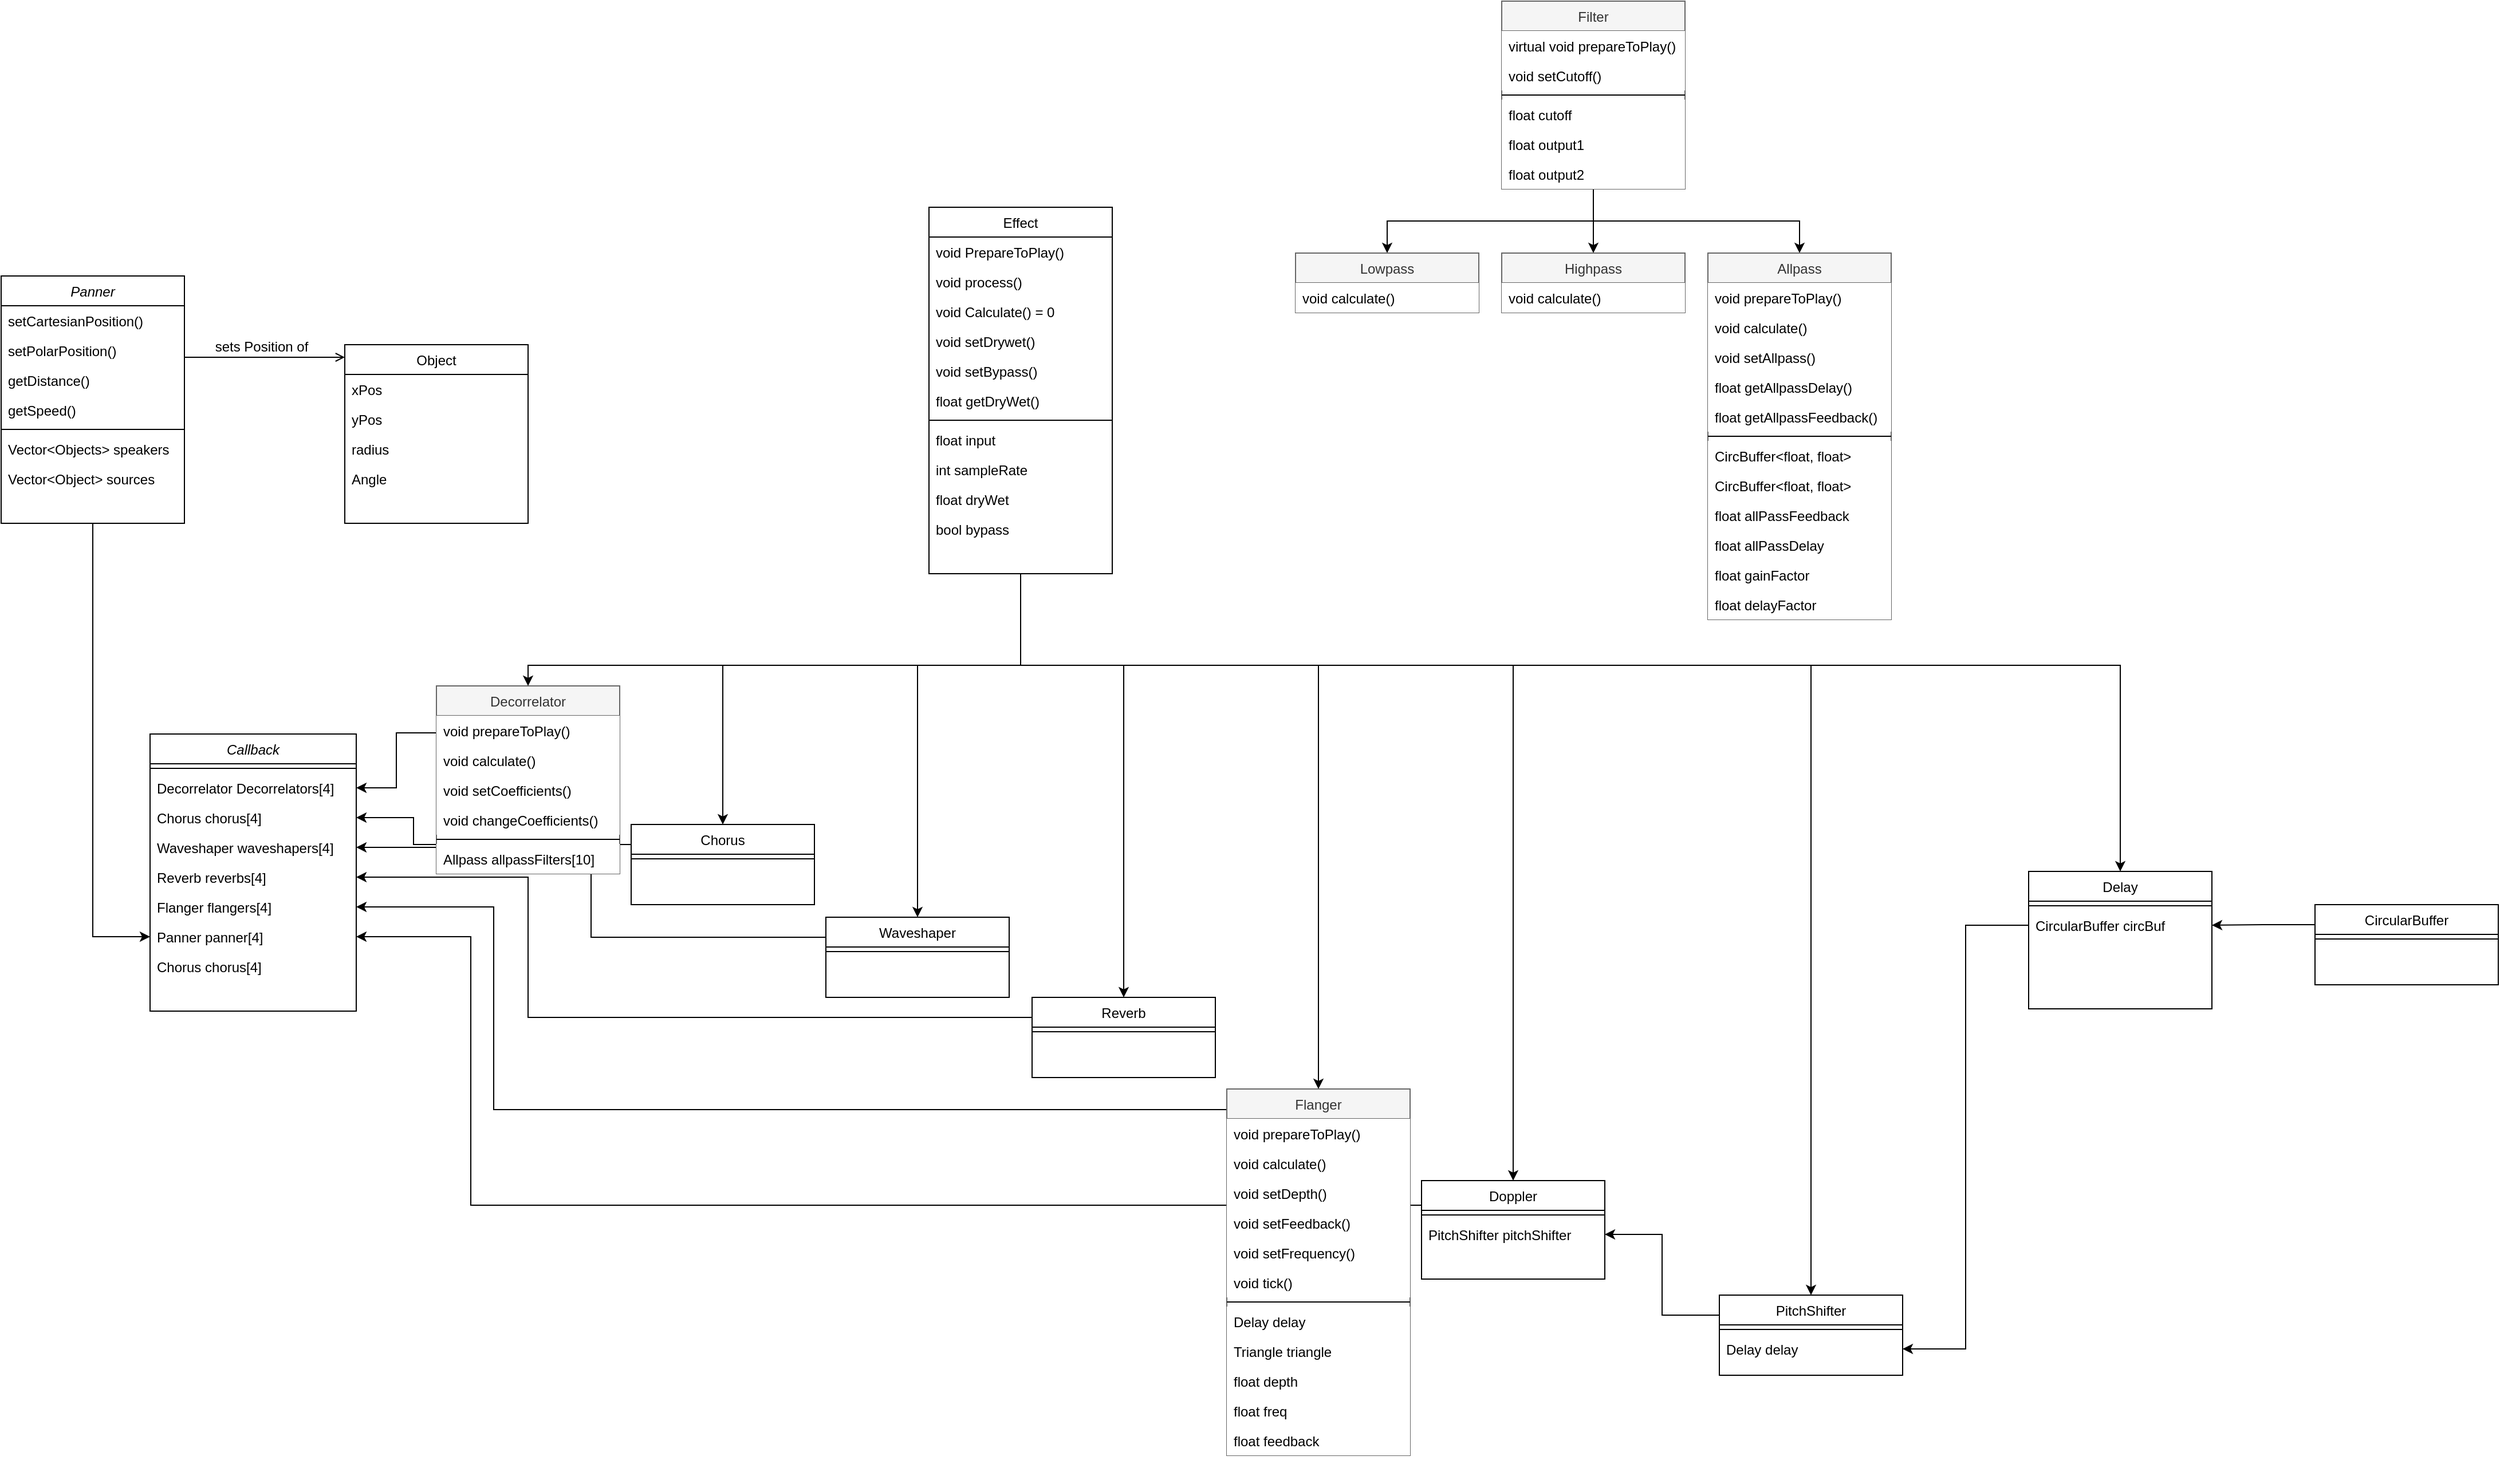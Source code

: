 <mxfile version="21.0.4" type="device"><diagram id="C5RBs43oDa-KdzZeNtuy" name="Page-1"><mxGraphModel dx="1434" dy="1975" grid="1" gridSize="10" guides="1" tooltips="1" connect="1" arrows="1" fold="1" page="1" pageScale="1" pageWidth="2600" pageHeight="1200" math="0" shadow="0"><root><mxCell id="WIyWlLk6GJQsqaUBKTNV-0"/><mxCell id="WIyWlLk6GJQsqaUBKTNV-1" parent="WIyWlLk6GJQsqaUBKTNV-0"/><mxCell id="yY77_XroCYalYN2MG9Gb-70" style="edgeStyle=orthogonalEdgeStyle;rounded=0;orthogonalLoop=1;jettySize=auto;html=1;exitX=0;exitY=0.25;exitDx=0;exitDy=0;entryX=1;entryY=0.5;entryDx=0;entryDy=0;" parent="WIyWlLk6GJQsqaUBKTNV-1" source="yY77_XroCYalYN2MG9Gb-2" target="yY77_XroCYalYN2MG9Gb-48" edge="1"><mxGeometry relative="1" as="geometry"/></mxCell><mxCell id="yY77_XroCYalYN2MG9Gb-74" style="edgeStyle=orthogonalEdgeStyle;rounded=0;orthogonalLoop=1;jettySize=auto;html=1;exitX=0.5;exitY=1;exitDx=0;exitDy=0;entryX=0;entryY=0.5;entryDx=0;entryDy=0;" parent="WIyWlLk6GJQsqaUBKTNV-1" source="zkfFHV4jXpPFQw0GAbJ--0" target="yY77_XroCYalYN2MG9Gb-73" edge="1"><mxGeometry relative="1" as="geometry"/></mxCell><mxCell id="zkfFHV4jXpPFQw0GAbJ--0" value="Panner" style="swimlane;fontStyle=2;align=center;verticalAlign=top;childLayout=stackLayout;horizontal=1;startSize=26;horizontalStack=0;resizeParent=1;resizeLast=0;collapsible=1;marginBottom=0;rounded=0;shadow=0;strokeWidth=1;" parent="WIyWlLk6GJQsqaUBKTNV-1" vertex="1"><mxGeometry x="240" y="130" width="160" height="216" as="geometry"><mxRectangle x="230" y="140" width="160" height="26" as="alternateBounds"/></mxGeometry></mxCell><mxCell id="zkfFHV4jXpPFQw0GAbJ--1" value="setCartesianPosition()" style="text;align=left;verticalAlign=top;spacingLeft=4;spacingRight=4;overflow=hidden;rotatable=0;points=[[0,0.5],[1,0.5]];portConstraint=eastwest;" parent="zkfFHV4jXpPFQw0GAbJ--0" vertex="1"><mxGeometry y="26" width="160" height="26" as="geometry"/></mxCell><mxCell id="zkfFHV4jXpPFQw0GAbJ--2" value="setPolarPosition()" style="text;align=left;verticalAlign=top;spacingLeft=4;spacingRight=4;overflow=hidden;rotatable=0;points=[[0,0.5],[1,0.5]];portConstraint=eastwest;rounded=0;shadow=0;html=0;" parent="zkfFHV4jXpPFQw0GAbJ--0" vertex="1"><mxGeometry y="52" width="160" height="26" as="geometry"/></mxCell><mxCell id="zkfFHV4jXpPFQw0GAbJ--3" value="getDistance()" style="text;align=left;verticalAlign=top;spacingLeft=4;spacingRight=4;overflow=hidden;rotatable=0;points=[[0,0.5],[1,0.5]];portConstraint=eastwest;rounded=0;shadow=0;html=0;" parent="zkfFHV4jXpPFQw0GAbJ--0" vertex="1"><mxGeometry y="78" width="160" height="26" as="geometry"/></mxCell><mxCell id="zkfFHV4jXpPFQw0GAbJ--5" value="getSpeed()" style="text;align=left;verticalAlign=top;spacingLeft=4;spacingRight=4;overflow=hidden;rotatable=0;points=[[0,0.5],[1,0.5]];portConstraint=eastwest;" parent="zkfFHV4jXpPFQw0GAbJ--0" vertex="1"><mxGeometry y="104" width="160" height="26" as="geometry"/></mxCell><mxCell id="zkfFHV4jXpPFQw0GAbJ--4" value="" style="line;html=1;strokeWidth=1;align=left;verticalAlign=middle;spacingTop=-1;spacingLeft=3;spacingRight=3;rotatable=0;labelPosition=right;points=[];portConstraint=eastwest;" parent="zkfFHV4jXpPFQw0GAbJ--0" vertex="1"><mxGeometry y="130" width="160" height="8" as="geometry"/></mxCell><mxCell id="yY77_XroCYalYN2MG9Gb-0" value="Vector&lt;Objects&gt; speakers" style="text;align=left;verticalAlign=top;spacingLeft=4;spacingRight=4;overflow=hidden;rotatable=0;points=[[0,0.5],[1,0.5]];portConstraint=eastwest;" parent="zkfFHV4jXpPFQw0GAbJ--0" vertex="1"><mxGeometry y="138" width="160" height="26" as="geometry"/></mxCell><mxCell id="yY77_XroCYalYN2MG9Gb-1" value="Vector&lt;Object&gt; sources" style="text;align=left;verticalAlign=top;spacingLeft=4;spacingRight=4;overflow=hidden;rotatable=0;points=[[0,0.5],[1,0.5]];portConstraint=eastwest;" parent="zkfFHV4jXpPFQw0GAbJ--0" vertex="1"><mxGeometry y="164" width="160" height="26" as="geometry"/></mxCell><mxCell id="yY77_XroCYalYN2MG9Gb-68" style="edgeStyle=orthogonalEdgeStyle;rounded=0;orthogonalLoop=1;jettySize=auto;html=1;exitX=0;exitY=0.25;exitDx=0;exitDy=0;" parent="WIyWlLk6GJQsqaUBKTNV-1" source="zkfFHV4jXpPFQw0GAbJ--6" target="yY77_XroCYalYN2MG9Gb-46" edge="1"><mxGeometry relative="1" as="geometry"/></mxCell><mxCell id="yY77_XroCYalYN2MG9Gb-75" style="edgeStyle=orthogonalEdgeStyle;rounded=0;orthogonalLoop=1;jettySize=auto;html=1;exitX=0;exitY=0.25;exitDx=0;exitDy=0;" parent="WIyWlLk6GJQsqaUBKTNV-1" source="zkfFHV4jXpPFQw0GAbJ--13" target="yY77_XroCYalYN2MG9Gb-47" edge="1"><mxGeometry relative="1" as="geometry"><Array as="points"><mxPoint x="600" y="627"/><mxPoint x="600" y="603"/></Array></mxGeometry></mxCell><mxCell id="zkfFHV4jXpPFQw0GAbJ--6" value="Decorrelator" style="swimlane;fontStyle=0;align=center;verticalAlign=top;childLayout=stackLayout;horizontal=1;startSize=26;horizontalStack=0;resizeParent=1;resizeLast=0;collapsible=1;marginBottom=0;rounded=0;shadow=0;strokeWidth=1;fillColor=#f5f5f5;fontColor=#333333;strokeColor=#666666;" parent="WIyWlLk6GJQsqaUBKTNV-1" vertex="1"><mxGeometry x="620" y="488" width="160" height="164" as="geometry"><mxRectangle x="130" y="380" width="160" height="26" as="alternateBounds"/></mxGeometry></mxCell><mxCell id="90VxaxVzx0qODXpUbQkf-20" value="void prepareToPlay()" style="text;align=left;verticalAlign=top;spacingLeft=4;spacingRight=4;overflow=hidden;rotatable=0;points=[[0,0.5],[1,0.5]];portConstraint=eastwest;rounded=0;shadow=0;html=0;fillColor=default;fillStyle=solid;" vertex="1" parent="zkfFHV4jXpPFQw0GAbJ--6"><mxGeometry y="26" width="160" height="26" as="geometry"/></mxCell><mxCell id="90VxaxVzx0qODXpUbQkf-21" value="void calculate()" style="text;align=left;verticalAlign=top;spacingLeft=4;spacingRight=4;overflow=hidden;rotatable=0;points=[[0,0.5],[1,0.5]];portConstraint=eastwest;rounded=0;shadow=0;html=0;fillColor=default;fillStyle=solid;" vertex="1" parent="zkfFHV4jXpPFQw0GAbJ--6"><mxGeometry y="52" width="160" height="26" as="geometry"/></mxCell><mxCell id="90VxaxVzx0qODXpUbQkf-22" value="void setCoefficients()" style="text;align=left;verticalAlign=top;spacingLeft=4;spacingRight=4;overflow=hidden;rotatable=0;points=[[0,0.5],[1,0.5]];portConstraint=eastwest;rounded=0;shadow=0;html=0;fillColor=default;fillStyle=solid;" vertex="1" parent="zkfFHV4jXpPFQw0GAbJ--6"><mxGeometry y="78" width="160" height="26" as="geometry"/></mxCell><mxCell id="90VxaxVzx0qODXpUbQkf-23" value="void changeCoefficients()" style="text;align=left;verticalAlign=top;spacingLeft=4;spacingRight=4;overflow=hidden;rotatable=0;points=[[0,0.5],[1,0.5]];portConstraint=eastwest;rounded=0;shadow=0;html=0;fillColor=default;fillStyle=solid;" vertex="1" parent="zkfFHV4jXpPFQw0GAbJ--6"><mxGeometry y="104" width="160" height="26" as="geometry"/></mxCell><mxCell id="zkfFHV4jXpPFQw0GAbJ--9" value="" style="line;html=1;strokeWidth=1;align=left;verticalAlign=middle;spacingTop=-1;spacingLeft=3;spacingRight=3;rotatable=0;labelPosition=right;points=[];portConstraint=eastwest;" parent="zkfFHV4jXpPFQw0GAbJ--6" vertex="1"><mxGeometry y="130" width="160" height="8" as="geometry"/></mxCell><mxCell id="90VxaxVzx0qODXpUbQkf-25" value="Allpass allpassFilters[10]" style="text;align=left;verticalAlign=top;spacingLeft=4;spacingRight=4;overflow=hidden;rotatable=0;points=[[0,0.5],[1,0.5]];portConstraint=eastwest;rounded=0;shadow=0;html=0;fillColor=default;fillStyle=solid;" vertex="1" parent="zkfFHV4jXpPFQw0GAbJ--6"><mxGeometry y="138" width="160" height="26" as="geometry"/></mxCell><mxCell id="zkfFHV4jXpPFQw0GAbJ--13" value="Chorus" style="swimlane;fontStyle=0;align=center;verticalAlign=top;childLayout=stackLayout;horizontal=1;startSize=26;horizontalStack=0;resizeParent=1;resizeLast=0;collapsible=1;marginBottom=0;rounded=0;shadow=0;strokeWidth=1;" parent="WIyWlLk6GJQsqaUBKTNV-1" vertex="1"><mxGeometry x="790" y="609" width="160" height="70" as="geometry"><mxRectangle x="340" y="380" width="170" height="26" as="alternateBounds"/></mxGeometry></mxCell><mxCell id="zkfFHV4jXpPFQw0GAbJ--15" value="" style="line;html=1;strokeWidth=1;align=left;verticalAlign=middle;spacingTop=-1;spacingLeft=3;spacingRight=3;rotatable=0;labelPosition=right;points=[];portConstraint=eastwest;" parent="zkfFHV4jXpPFQw0GAbJ--13" vertex="1"><mxGeometry y="26" width="160" height="8" as="geometry"/></mxCell><mxCell id="zkfFHV4jXpPFQw0GAbJ--17" value="Object" style="swimlane;fontStyle=0;align=center;verticalAlign=top;childLayout=stackLayout;horizontal=1;startSize=26;horizontalStack=0;resizeParent=1;resizeLast=0;collapsible=1;marginBottom=0;rounded=0;shadow=0;strokeWidth=1;" parent="WIyWlLk6GJQsqaUBKTNV-1" vertex="1"><mxGeometry x="540" y="190" width="160" height="156" as="geometry"><mxRectangle x="550" y="140" width="160" height="26" as="alternateBounds"/></mxGeometry></mxCell><mxCell id="zkfFHV4jXpPFQw0GAbJ--18" value="xPos" style="text;align=left;verticalAlign=top;spacingLeft=4;spacingRight=4;overflow=hidden;rotatable=0;points=[[0,0.5],[1,0.5]];portConstraint=eastwest;" parent="zkfFHV4jXpPFQw0GAbJ--17" vertex="1"><mxGeometry y="26" width="160" height="26" as="geometry"/></mxCell><mxCell id="zkfFHV4jXpPFQw0GAbJ--19" value="yPos" style="text;align=left;verticalAlign=top;spacingLeft=4;spacingRight=4;overflow=hidden;rotatable=0;points=[[0,0.5],[1,0.5]];portConstraint=eastwest;rounded=0;shadow=0;html=0;" parent="zkfFHV4jXpPFQw0GAbJ--17" vertex="1"><mxGeometry y="52" width="160" height="26" as="geometry"/></mxCell><mxCell id="zkfFHV4jXpPFQw0GAbJ--20" value="radius" style="text;align=left;verticalAlign=top;spacingLeft=4;spacingRight=4;overflow=hidden;rotatable=0;points=[[0,0.5],[1,0.5]];portConstraint=eastwest;rounded=0;shadow=0;html=0;" parent="zkfFHV4jXpPFQw0GAbJ--17" vertex="1"><mxGeometry y="78" width="160" height="26" as="geometry"/></mxCell><mxCell id="zkfFHV4jXpPFQw0GAbJ--21" value="Angle" style="text;align=left;verticalAlign=top;spacingLeft=4;spacingRight=4;overflow=hidden;rotatable=0;points=[[0,0.5],[1,0.5]];portConstraint=eastwest;rounded=0;shadow=0;html=0;" parent="zkfFHV4jXpPFQw0GAbJ--17" vertex="1"><mxGeometry y="104" width="160" height="26" as="geometry"/></mxCell><mxCell id="zkfFHV4jXpPFQw0GAbJ--26" value="" style="endArrow=open;shadow=0;strokeWidth=1;rounded=0;endFill=1;edgeStyle=elbowEdgeStyle;elbow=vertical;" parent="WIyWlLk6GJQsqaUBKTNV-1" edge="1"><mxGeometry x="0.5" y="41" relative="1" as="geometry"><mxPoint x="400" y="201" as="sourcePoint"/><mxPoint x="540" y="201" as="targetPoint"/><mxPoint x="-40" y="32" as="offset"/></mxGeometry></mxCell><mxCell id="zkfFHV4jXpPFQw0GAbJ--29" value="sets Position of" style="text;html=1;resizable=0;points=[];;align=center;verticalAlign=middle;labelBackgroundColor=none;rounded=0;shadow=0;strokeWidth=1;fontSize=12;" parent="zkfFHV4jXpPFQw0GAbJ--26" vertex="1" connectable="0"><mxGeometry x="0.5" y="49" relative="1" as="geometry"><mxPoint x="-38" y="40" as="offset"/></mxGeometry></mxCell><mxCell id="yY77_XroCYalYN2MG9Gb-2" value="Waveshaper" style="swimlane;fontStyle=0;align=center;verticalAlign=top;childLayout=stackLayout;horizontal=1;startSize=26;horizontalStack=0;resizeParent=1;resizeLast=0;collapsible=1;marginBottom=0;rounded=0;shadow=0;strokeWidth=1;" parent="WIyWlLk6GJQsqaUBKTNV-1" vertex="1"><mxGeometry x="960" y="690" width="160" height="70" as="geometry"><mxRectangle x="340" y="380" width="170" height="26" as="alternateBounds"/></mxGeometry></mxCell><mxCell id="yY77_XroCYalYN2MG9Gb-4" value="" style="line;html=1;strokeWidth=1;align=left;verticalAlign=middle;spacingTop=-1;spacingLeft=3;spacingRight=3;rotatable=0;labelPosition=right;points=[];portConstraint=eastwest;" parent="yY77_XroCYalYN2MG9Gb-2" vertex="1"><mxGeometry y="26" width="160" height="8" as="geometry"/></mxCell><mxCell id="yY77_XroCYalYN2MG9Gb-71" style="edgeStyle=orthogonalEdgeStyle;rounded=0;orthogonalLoop=1;jettySize=auto;html=1;exitX=0;exitY=0.25;exitDx=0;exitDy=0;entryX=1;entryY=0.5;entryDx=0;entryDy=0;" parent="WIyWlLk6GJQsqaUBKTNV-1" source="yY77_XroCYalYN2MG9Gb-6" target="yY77_XroCYalYN2MG9Gb-49" edge="1"><mxGeometry relative="1" as="geometry"><Array as="points"><mxPoint x="700" y="778"/><mxPoint x="700" y="655"/></Array></mxGeometry></mxCell><mxCell id="yY77_XroCYalYN2MG9Gb-6" value="Reverb" style="swimlane;fontStyle=0;align=center;verticalAlign=top;childLayout=stackLayout;horizontal=1;startSize=26;horizontalStack=0;resizeParent=1;resizeLast=0;collapsible=1;marginBottom=0;rounded=0;shadow=0;strokeWidth=1;" parent="WIyWlLk6GJQsqaUBKTNV-1" vertex="1"><mxGeometry x="1140" y="760" width="160" height="70" as="geometry"><mxRectangle x="340" y="380" width="170" height="26" as="alternateBounds"/></mxGeometry></mxCell><mxCell id="yY77_XroCYalYN2MG9Gb-7" value="" style="line;html=1;strokeWidth=1;align=left;verticalAlign=middle;spacingTop=-1;spacingLeft=3;spacingRight=3;rotatable=0;labelPosition=right;points=[];portConstraint=eastwest;" parent="yY77_XroCYalYN2MG9Gb-6" vertex="1"><mxGeometry y="26" width="160" height="8" as="geometry"/></mxCell><mxCell id="yY77_XroCYalYN2MG9Gb-67" style="edgeStyle=orthogonalEdgeStyle;rounded=0;orthogonalLoop=1;jettySize=auto;html=1;exitX=0;exitY=0.25;exitDx=0;exitDy=0;entryX=1;entryY=0.5;entryDx=0;entryDy=0;" parent="WIyWlLk6GJQsqaUBKTNV-1" source="yY77_XroCYalYN2MG9Gb-8" edge="1"><mxGeometry relative="1" as="geometry"><Array as="points"><mxPoint x="650" y="942"/><mxPoint x="650" y="707"/></Array><mxPoint x="550" y="707" as="targetPoint"/></mxGeometry></mxCell><mxCell id="yY77_XroCYalYN2MG9Gb-8" value="Doppler" style="swimlane;fontStyle=0;align=center;verticalAlign=top;childLayout=stackLayout;horizontal=1;startSize=26;horizontalStack=0;resizeParent=1;resizeLast=0;collapsible=1;marginBottom=0;rounded=0;shadow=0;strokeWidth=1;" parent="WIyWlLk6GJQsqaUBKTNV-1" vertex="1"><mxGeometry x="1480" y="920" width="160" height="86" as="geometry"><mxRectangle x="340" y="380" width="170" height="26" as="alternateBounds"/></mxGeometry></mxCell><mxCell id="yY77_XroCYalYN2MG9Gb-9" value="" style="line;html=1;strokeWidth=1;align=left;verticalAlign=middle;spacingTop=-1;spacingLeft=3;spacingRight=3;rotatable=0;labelPosition=right;points=[];portConstraint=eastwest;" parent="yY77_XroCYalYN2MG9Gb-8" vertex="1"><mxGeometry y="26" width="160" height="8" as="geometry"/></mxCell><mxCell id="yY77_XroCYalYN2MG9Gb-29" value="PitchShifter pitchShifter" style="text;align=left;verticalAlign=top;spacingLeft=4;spacingRight=4;overflow=hidden;rotatable=0;points=[[0,0.5],[1,0.5]];portConstraint=eastwest;rounded=0;shadow=0;html=0;" parent="yY77_XroCYalYN2MG9Gb-8" vertex="1"><mxGeometry y="34" width="160" height="26" as="geometry"/></mxCell><mxCell id="yY77_XroCYalYN2MG9Gb-30" style="edgeStyle=orthogonalEdgeStyle;rounded=0;orthogonalLoop=1;jettySize=auto;html=1;exitX=0;exitY=0.25;exitDx=0;exitDy=0;entryX=1;entryY=0.5;entryDx=0;entryDy=0;" parent="WIyWlLk6GJQsqaUBKTNV-1" source="yY77_XroCYalYN2MG9Gb-10" target="yY77_XroCYalYN2MG9Gb-29" edge="1"><mxGeometry relative="1" as="geometry"/></mxCell><mxCell id="yY77_XroCYalYN2MG9Gb-10" value="PitchShifter" style="swimlane;fontStyle=0;align=center;verticalAlign=top;childLayout=stackLayout;horizontal=1;startSize=26;horizontalStack=0;resizeParent=1;resizeLast=0;collapsible=1;marginBottom=0;rounded=0;shadow=0;strokeWidth=1;" parent="WIyWlLk6GJQsqaUBKTNV-1" vertex="1"><mxGeometry x="1740" y="1020" width="160" height="70" as="geometry"><mxRectangle x="340" y="380" width="170" height="26" as="alternateBounds"/></mxGeometry></mxCell><mxCell id="yY77_XroCYalYN2MG9Gb-11" value="" style="line;html=1;strokeWidth=1;align=left;verticalAlign=middle;spacingTop=-1;spacingLeft=3;spacingRight=3;rotatable=0;labelPosition=right;points=[];portConstraint=eastwest;" parent="yY77_XroCYalYN2MG9Gb-10" vertex="1"><mxGeometry y="26" width="160" height="8" as="geometry"/></mxCell><mxCell id="yY77_XroCYalYN2MG9Gb-54" value="Delay delay" style="text;align=left;verticalAlign=top;spacingLeft=4;spacingRight=4;overflow=hidden;rotatable=0;points=[[0,0.5],[1,0.5]];portConstraint=eastwest;rounded=0;shadow=0;html=0;" parent="yY77_XroCYalYN2MG9Gb-10" vertex="1"><mxGeometry y="34" width="160" height="26" as="geometry"/></mxCell><mxCell id="yY77_XroCYalYN2MG9Gb-16" style="edgeStyle=orthogonalEdgeStyle;rounded=0;orthogonalLoop=1;jettySize=auto;html=1;exitX=0.5;exitY=1;exitDx=0;exitDy=0;entryX=0.5;entryY=0;entryDx=0;entryDy=0;" parent="WIyWlLk6GJQsqaUBKTNV-1" source="yY77_XroCYalYN2MG9Gb-14" target="zkfFHV4jXpPFQw0GAbJ--6" edge="1"><mxGeometry relative="1" as="geometry"><Array as="points"><mxPoint x="1130" y="470"/><mxPoint x="700" y="470"/></Array></mxGeometry></mxCell><mxCell id="yY77_XroCYalYN2MG9Gb-17" style="edgeStyle=orthogonalEdgeStyle;rounded=0;orthogonalLoop=1;jettySize=auto;html=1;exitX=0.5;exitY=1;exitDx=0;exitDy=0;entryX=0.5;entryY=0;entryDx=0;entryDy=0;" parent="WIyWlLk6GJQsqaUBKTNV-1" source="yY77_XroCYalYN2MG9Gb-14" target="zkfFHV4jXpPFQw0GAbJ--13" edge="1"><mxGeometry relative="1" as="geometry"><Array as="points"><mxPoint x="1130" y="470"/><mxPoint x="870" y="470"/></Array></mxGeometry></mxCell><mxCell id="yY77_XroCYalYN2MG9Gb-18" style="edgeStyle=orthogonalEdgeStyle;rounded=0;orthogonalLoop=1;jettySize=auto;html=1;exitX=0.5;exitY=1;exitDx=0;exitDy=0;entryX=0.5;entryY=0;entryDx=0;entryDy=0;" parent="WIyWlLk6GJQsqaUBKTNV-1" source="yY77_XroCYalYN2MG9Gb-14" target="yY77_XroCYalYN2MG9Gb-2" edge="1"><mxGeometry relative="1" as="geometry"><Array as="points"><mxPoint x="1130" y="470"/><mxPoint x="1040" y="470"/></Array></mxGeometry></mxCell><mxCell id="yY77_XroCYalYN2MG9Gb-53" style="edgeStyle=orthogonalEdgeStyle;rounded=0;orthogonalLoop=1;jettySize=auto;html=1;exitX=0.5;exitY=1;exitDx=0;exitDy=0;entryX=0.5;entryY=0;entryDx=0;entryDy=0;" parent="WIyWlLk6GJQsqaUBKTNV-1" source="yY77_XroCYalYN2MG9Gb-14" target="yY77_XroCYalYN2MG9Gb-24" edge="1"><mxGeometry relative="1" as="geometry"><Array as="points"><mxPoint x="1130" y="470"/><mxPoint x="2090" y="470"/></Array></mxGeometry></mxCell><mxCell id="yY77_XroCYalYN2MG9Gb-56" style="edgeStyle=orthogonalEdgeStyle;rounded=0;orthogonalLoop=1;jettySize=auto;html=1;exitX=0.5;exitY=1;exitDx=0;exitDy=0;entryX=0.5;entryY=0;entryDx=0;entryDy=0;" parent="WIyWlLk6GJQsqaUBKTNV-1" source="yY77_XroCYalYN2MG9Gb-14" target="yY77_XroCYalYN2MG9Gb-6" edge="1"><mxGeometry relative="1" as="geometry"><Array as="points"><mxPoint x="1130" y="470"/><mxPoint x="1220" y="470"/></Array></mxGeometry></mxCell><mxCell id="yY77_XroCYalYN2MG9Gb-57" style="edgeStyle=orthogonalEdgeStyle;rounded=0;orthogonalLoop=1;jettySize=auto;html=1;exitX=0.5;exitY=1;exitDx=0;exitDy=0;entryX=0.5;entryY=0;entryDx=0;entryDy=0;" parent="WIyWlLk6GJQsqaUBKTNV-1" source="yY77_XroCYalYN2MG9Gb-14" target="yY77_XroCYalYN2MG9Gb-39" edge="1"><mxGeometry relative="1" as="geometry"><Array as="points"><mxPoint x="1130" y="470"/><mxPoint x="1390" y="470"/></Array></mxGeometry></mxCell><mxCell id="yY77_XroCYalYN2MG9Gb-58" style="edgeStyle=orthogonalEdgeStyle;rounded=0;orthogonalLoop=1;jettySize=auto;html=1;exitX=0.5;exitY=1;exitDx=0;exitDy=0;entryX=0.5;entryY=0;entryDx=0;entryDy=0;" parent="WIyWlLk6GJQsqaUBKTNV-1" source="yY77_XroCYalYN2MG9Gb-14" target="yY77_XroCYalYN2MG9Gb-8" edge="1"><mxGeometry relative="1" as="geometry"><Array as="points"><mxPoint x="1130" y="470"/><mxPoint x="1560" y="470"/></Array></mxGeometry></mxCell><mxCell id="yY77_XroCYalYN2MG9Gb-59" style="edgeStyle=orthogonalEdgeStyle;rounded=0;orthogonalLoop=1;jettySize=auto;html=1;exitX=0.5;exitY=1;exitDx=0;exitDy=0;" parent="WIyWlLk6GJQsqaUBKTNV-1" source="yY77_XroCYalYN2MG9Gb-14" target="yY77_XroCYalYN2MG9Gb-10" edge="1"><mxGeometry relative="1" as="geometry"><Array as="points"><mxPoint x="1130" y="470"/><mxPoint x="1820" y="470"/></Array></mxGeometry></mxCell><mxCell id="yY77_XroCYalYN2MG9Gb-14" value="Effect" style="swimlane;fontStyle=0;align=center;verticalAlign=top;childLayout=stackLayout;horizontal=1;startSize=26;horizontalStack=0;resizeParent=1;resizeLast=0;collapsible=1;marginBottom=0;rounded=0;shadow=0;strokeWidth=1;" parent="WIyWlLk6GJQsqaUBKTNV-1" vertex="1"><mxGeometry x="1050" y="70" width="160" height="320" as="geometry"><mxRectangle x="340" y="380" width="170" height="26" as="alternateBounds"/></mxGeometry></mxCell><mxCell id="yY77_XroCYalYN2MG9Gb-77" value="void PrepareToPlay()" style="text;align=left;verticalAlign=top;spacingLeft=4;spacingRight=4;overflow=hidden;rotatable=0;points=[[0,0.5],[1,0.5]];portConstraint=eastwest;" parent="yY77_XroCYalYN2MG9Gb-14" vertex="1"><mxGeometry y="26" width="160" height="26" as="geometry"/></mxCell><mxCell id="yY77_XroCYalYN2MG9Gb-78" value="void process()" style="text;align=left;verticalAlign=top;spacingLeft=4;spacingRight=4;overflow=hidden;rotatable=0;points=[[0,0.5],[1,0.5]];portConstraint=eastwest;" parent="yY77_XroCYalYN2MG9Gb-14" vertex="1"><mxGeometry y="52" width="160" height="26" as="geometry"/></mxCell><mxCell id="yY77_XroCYalYN2MG9Gb-79" value="void Calculate() = 0" style="text;align=left;verticalAlign=top;spacingLeft=4;spacingRight=4;overflow=hidden;rotatable=0;points=[[0,0.5],[1,0.5]];portConstraint=eastwest;" parent="yY77_XroCYalYN2MG9Gb-14" vertex="1"><mxGeometry y="78" width="160" height="26" as="geometry"/></mxCell><mxCell id="yY77_XroCYalYN2MG9Gb-80" value="void setDrywet()" style="text;align=left;verticalAlign=top;spacingLeft=4;spacingRight=4;overflow=hidden;rotatable=0;points=[[0,0.5],[1,0.5]];portConstraint=eastwest;" parent="yY77_XroCYalYN2MG9Gb-14" vertex="1"><mxGeometry y="104" width="160" height="26" as="geometry"/></mxCell><mxCell id="90VxaxVzx0qODXpUbQkf-1" value="void setBypass()" style="text;align=left;verticalAlign=top;spacingLeft=4;spacingRight=4;overflow=hidden;rotatable=0;points=[[0,0.5],[1,0.5]];portConstraint=eastwest;" vertex="1" parent="yY77_XroCYalYN2MG9Gb-14"><mxGeometry y="130" width="160" height="26" as="geometry"/></mxCell><mxCell id="90VxaxVzx0qODXpUbQkf-2" value="float getDryWet()" style="text;align=left;verticalAlign=top;spacingLeft=4;spacingRight=4;overflow=hidden;rotatable=0;points=[[0,0.5],[1,0.5]];portConstraint=eastwest;" vertex="1" parent="yY77_XroCYalYN2MG9Gb-14"><mxGeometry y="156" width="160" height="26" as="geometry"/></mxCell><mxCell id="yY77_XroCYalYN2MG9Gb-15" value="" style="line;html=1;strokeWidth=1;align=left;verticalAlign=middle;spacingTop=-1;spacingLeft=3;spacingRight=3;rotatable=0;labelPosition=right;points=[];portConstraint=eastwest;" parent="yY77_XroCYalYN2MG9Gb-14" vertex="1"><mxGeometry y="182" width="160" height="8" as="geometry"/></mxCell><mxCell id="90VxaxVzx0qODXpUbQkf-3" value="float input" style="text;align=left;verticalAlign=top;spacingLeft=4;spacingRight=4;overflow=hidden;rotatable=0;points=[[0,0.5],[1,0.5]];portConstraint=eastwest;" vertex="1" parent="yY77_XroCYalYN2MG9Gb-14"><mxGeometry y="190" width="160" height="26" as="geometry"/></mxCell><mxCell id="90VxaxVzx0qODXpUbQkf-4" value="int sampleRate" style="text;align=left;verticalAlign=top;spacingLeft=4;spacingRight=4;overflow=hidden;rotatable=0;points=[[0,0.5],[1,0.5]];portConstraint=eastwest;" vertex="1" parent="yY77_XroCYalYN2MG9Gb-14"><mxGeometry y="216" width="160" height="26" as="geometry"/></mxCell><mxCell id="90VxaxVzx0qODXpUbQkf-5" value="float dryWet" style="text;align=left;verticalAlign=top;spacingLeft=4;spacingRight=4;overflow=hidden;rotatable=0;points=[[0,0.5],[1,0.5]];portConstraint=eastwest;" vertex="1" parent="yY77_XroCYalYN2MG9Gb-14"><mxGeometry y="242" width="160" height="26" as="geometry"/></mxCell><mxCell id="90VxaxVzx0qODXpUbQkf-6" value="bool bypass" style="text;align=left;verticalAlign=top;spacingLeft=4;spacingRight=4;overflow=hidden;rotatable=0;points=[[0,0.5],[1,0.5]];portConstraint=eastwest;" vertex="1" parent="yY77_XroCYalYN2MG9Gb-14"><mxGeometry y="268" width="160" height="26" as="geometry"/></mxCell><mxCell id="yY77_XroCYalYN2MG9Gb-28" style="edgeStyle=orthogonalEdgeStyle;rounded=0;orthogonalLoop=1;jettySize=auto;html=1;exitX=0;exitY=0.25;exitDx=0;exitDy=0;" parent="WIyWlLk6GJQsqaUBKTNV-1" source="yY77_XroCYalYN2MG9Gb-22" target="yY77_XroCYalYN2MG9Gb-27" edge="1"><mxGeometry relative="1" as="geometry"/></mxCell><mxCell id="yY77_XroCYalYN2MG9Gb-22" value="CircularBuffer" style="swimlane;fontStyle=0;align=center;verticalAlign=top;childLayout=stackLayout;horizontal=1;startSize=26;horizontalStack=0;resizeParent=1;resizeLast=0;collapsible=1;marginBottom=0;rounded=0;shadow=0;strokeWidth=1;" parent="WIyWlLk6GJQsqaUBKTNV-1" vertex="1"><mxGeometry x="2260" y="679" width="160" height="70" as="geometry"><mxRectangle x="340" y="380" width="170" height="26" as="alternateBounds"/></mxGeometry></mxCell><mxCell id="yY77_XroCYalYN2MG9Gb-23" value="" style="line;html=1;strokeWidth=1;align=left;verticalAlign=middle;spacingTop=-1;spacingLeft=3;spacingRight=3;rotatable=0;labelPosition=right;points=[];portConstraint=eastwest;" parent="yY77_XroCYalYN2MG9Gb-22" vertex="1"><mxGeometry y="26" width="160" height="8" as="geometry"/></mxCell><mxCell id="yY77_XroCYalYN2MG9Gb-24" value="Delay" style="swimlane;fontStyle=0;align=center;verticalAlign=top;childLayout=stackLayout;horizontal=1;startSize=26;horizontalStack=0;resizeParent=1;resizeLast=0;collapsible=1;marginBottom=0;rounded=0;shadow=0;strokeWidth=1;" parent="WIyWlLk6GJQsqaUBKTNV-1" vertex="1"><mxGeometry x="2010" y="650" width="160" height="120" as="geometry"><mxRectangle x="340" y="380" width="170" height="26" as="alternateBounds"/></mxGeometry></mxCell><mxCell id="yY77_XroCYalYN2MG9Gb-25" value="" style="line;html=1;strokeWidth=1;align=left;verticalAlign=middle;spacingTop=-1;spacingLeft=3;spacingRight=3;rotatable=0;labelPosition=right;points=[];portConstraint=eastwest;" parent="yY77_XroCYalYN2MG9Gb-24" vertex="1"><mxGeometry y="26" width="160" height="8" as="geometry"/></mxCell><mxCell id="yY77_XroCYalYN2MG9Gb-27" value="CircularBuffer circBuf" style="text;align=left;verticalAlign=top;spacingLeft=4;spacingRight=4;overflow=hidden;rotatable=0;points=[[0,0.5],[1,0.5]];portConstraint=eastwest;rounded=0;shadow=0;html=0;" parent="yY77_XroCYalYN2MG9Gb-24" vertex="1"><mxGeometry y="34" width="160" height="26" as="geometry"/></mxCell><mxCell id="yY77_XroCYalYN2MG9Gb-31" value="Callback" style="swimlane;fontStyle=2;align=center;verticalAlign=top;childLayout=stackLayout;horizontal=1;startSize=26;horizontalStack=0;resizeParent=1;resizeLast=0;collapsible=1;marginBottom=0;rounded=0;shadow=0;strokeWidth=1;" parent="WIyWlLk6GJQsqaUBKTNV-1" vertex="1"><mxGeometry x="370" y="530" width="180" height="242" as="geometry"><mxRectangle x="230" y="140" width="160" height="26" as="alternateBounds"/></mxGeometry></mxCell><mxCell id="yY77_XroCYalYN2MG9Gb-36" value="" style="line;html=1;strokeWidth=1;align=left;verticalAlign=middle;spacingTop=-1;spacingLeft=3;spacingRight=3;rotatable=0;labelPosition=right;points=[];portConstraint=eastwest;" parent="yY77_XroCYalYN2MG9Gb-31" vertex="1"><mxGeometry y="26" width="180" height="8" as="geometry"/></mxCell><mxCell id="yY77_XroCYalYN2MG9Gb-46" value="Decorrelator Decorrelators[4]" style="text;align=left;verticalAlign=top;spacingLeft=4;spacingRight=4;overflow=hidden;rotatable=0;points=[[0,0.5],[1,0.5]];portConstraint=eastwest;" parent="yY77_XroCYalYN2MG9Gb-31" vertex="1"><mxGeometry y="34" width="180" height="26" as="geometry"/></mxCell><mxCell id="yY77_XroCYalYN2MG9Gb-47" value="Chorus chorus[4]" style="text;align=left;verticalAlign=top;spacingLeft=4;spacingRight=4;overflow=hidden;rotatable=0;points=[[0,0.5],[1,0.5]];portConstraint=eastwest;" parent="yY77_XroCYalYN2MG9Gb-31" vertex="1"><mxGeometry y="60" width="180" height="26" as="geometry"/></mxCell><mxCell id="yY77_XroCYalYN2MG9Gb-48" value="Waveshaper waveshapers[4]" style="text;align=left;verticalAlign=top;spacingLeft=4;spacingRight=4;overflow=hidden;rotatable=0;points=[[0,0.5],[1,0.5]];portConstraint=eastwest;" parent="yY77_XroCYalYN2MG9Gb-31" vertex="1"><mxGeometry y="86" width="180" height="26" as="geometry"/></mxCell><mxCell id="yY77_XroCYalYN2MG9Gb-49" value="Reverb reverbs[4]" style="text;align=left;verticalAlign=top;spacingLeft=4;spacingRight=4;overflow=hidden;rotatable=0;points=[[0,0.5],[1,0.5]];portConstraint=eastwest;" parent="yY77_XroCYalYN2MG9Gb-31" vertex="1"><mxGeometry y="112" width="180" height="26" as="geometry"/></mxCell><mxCell id="yY77_XroCYalYN2MG9Gb-50" value="Flanger flangers[4]" style="text;align=left;verticalAlign=top;spacingLeft=4;spacingRight=4;overflow=hidden;rotatable=0;points=[[0,0.5],[1,0.5]];portConstraint=eastwest;" parent="yY77_XroCYalYN2MG9Gb-31" vertex="1"><mxGeometry y="138" width="180" height="26" as="geometry"/></mxCell><mxCell id="yY77_XroCYalYN2MG9Gb-73" value="Panner panner[4]" style="text;align=left;verticalAlign=top;spacingLeft=4;spacingRight=4;overflow=hidden;rotatable=0;points=[[0,0.5],[1,0.5]];portConstraint=eastwest;" parent="yY77_XroCYalYN2MG9Gb-31" vertex="1"><mxGeometry y="164" width="180" height="26" as="geometry"/></mxCell><mxCell id="90VxaxVzx0qODXpUbQkf-0" value="Chorus chorus[4]" style="text;align=left;verticalAlign=top;spacingLeft=4;spacingRight=4;overflow=hidden;rotatable=0;points=[[0,0.5],[1,0.5]];portConstraint=eastwest;" vertex="1" parent="yY77_XroCYalYN2MG9Gb-31"><mxGeometry y="190" width="180" height="26" as="geometry"/></mxCell><mxCell id="yY77_XroCYalYN2MG9Gb-72" style="edgeStyle=orthogonalEdgeStyle;rounded=0;orthogonalLoop=1;jettySize=auto;html=1;exitX=0;exitY=0.25;exitDx=0;exitDy=0;entryX=1;entryY=0.5;entryDx=0;entryDy=0;" parent="WIyWlLk6GJQsqaUBKTNV-1" source="yY77_XroCYalYN2MG9Gb-39" target="yY77_XroCYalYN2MG9Gb-50" edge="1"><mxGeometry relative="1" as="geometry"><Array as="points"><mxPoint x="670" y="858"/><mxPoint x="670" y="681"/></Array></mxGeometry></mxCell><mxCell id="yY77_XroCYalYN2MG9Gb-55" style="edgeStyle=orthogonalEdgeStyle;rounded=0;orthogonalLoop=1;jettySize=auto;html=1;exitX=0;exitY=0.5;exitDx=0;exitDy=0;entryX=1;entryY=0.5;entryDx=0;entryDy=0;" parent="WIyWlLk6GJQsqaUBKTNV-1" source="yY77_XroCYalYN2MG9Gb-27" target="yY77_XroCYalYN2MG9Gb-54" edge="1"><mxGeometry relative="1" as="geometry"/></mxCell><mxCell id="yY77_XroCYalYN2MG9Gb-39" value="Flanger" style="swimlane;fontStyle=0;align=center;verticalAlign=top;childLayout=stackLayout;horizontal=1;startSize=26;horizontalStack=0;resizeParent=1;resizeLast=0;collapsible=1;marginBottom=0;rounded=0;shadow=0;strokeWidth=1;fillColor=#f5f5f5;fontColor=#333333;strokeColor=#666666;" parent="WIyWlLk6GJQsqaUBKTNV-1" vertex="1"><mxGeometry x="1310" y="840" width="160" height="320" as="geometry"><mxRectangle x="340" y="380" width="170" height="26" as="alternateBounds"/></mxGeometry></mxCell><mxCell id="90VxaxVzx0qODXpUbQkf-9" value="void prepareToPlay()" style="text;align=left;verticalAlign=top;spacingLeft=4;spacingRight=4;overflow=hidden;rotatable=0;points=[[0,0.5],[1,0.5]];portConstraint=eastwest;rounded=0;shadow=0;html=0;fillStyle=solid;fillColor=#FFFFFF;" vertex="1" parent="yY77_XroCYalYN2MG9Gb-39"><mxGeometry y="26" width="160" height="26" as="geometry"/></mxCell><mxCell id="90VxaxVzx0qODXpUbQkf-10" value="void calculate()" style="text;align=left;verticalAlign=top;spacingLeft=4;spacingRight=4;overflow=hidden;rotatable=0;points=[[0,0.5],[1,0.5]];portConstraint=eastwest;rounded=0;shadow=0;html=0;fillColor=default;fillStyle=solid;" vertex="1" parent="yY77_XroCYalYN2MG9Gb-39"><mxGeometry y="52" width="160" height="26" as="geometry"/></mxCell><mxCell id="90VxaxVzx0qODXpUbQkf-11" value="void setDepth()" style="text;align=left;verticalAlign=top;spacingLeft=4;spacingRight=4;overflow=hidden;rotatable=0;points=[[0,0.5],[1,0.5]];portConstraint=eastwest;rounded=0;shadow=0;html=0;fillStyle=solid;fillColor=#FFFFFF;" vertex="1" parent="yY77_XroCYalYN2MG9Gb-39"><mxGeometry y="78" width="160" height="26" as="geometry"/></mxCell><mxCell id="90VxaxVzx0qODXpUbQkf-12" value="void setFeedback()" style="text;align=left;verticalAlign=top;spacingLeft=4;spacingRight=4;overflow=hidden;rotatable=0;points=[[0,0.5],[1,0.5]];portConstraint=eastwest;rounded=0;shadow=0;html=0;fillStyle=solid;fillColor=#FFFFFF;" vertex="1" parent="yY77_XroCYalYN2MG9Gb-39"><mxGeometry y="104" width="160" height="26" as="geometry"/></mxCell><mxCell id="90VxaxVzx0qODXpUbQkf-13" value="void setFrequency()" style="text;align=left;verticalAlign=top;spacingLeft=4;spacingRight=4;overflow=hidden;rotatable=0;points=[[0,0.5],[1,0.5]];portConstraint=eastwest;rounded=0;shadow=0;html=0;fillStyle=solid;fillColor=#FFFFFF;" vertex="1" parent="yY77_XroCYalYN2MG9Gb-39"><mxGeometry y="130" width="160" height="26" as="geometry"/></mxCell><mxCell id="90VxaxVzx0qODXpUbQkf-19" value="void tick()" style="text;align=left;verticalAlign=top;spacingLeft=4;spacingRight=4;overflow=hidden;rotatable=0;points=[[0,0.5],[1,0.5]];portConstraint=eastwest;rounded=0;shadow=0;html=0;fillColor=default;fillStyle=solid;" vertex="1" parent="yY77_XroCYalYN2MG9Gb-39"><mxGeometry y="156" width="160" height="26" as="geometry"/></mxCell><mxCell id="yY77_XroCYalYN2MG9Gb-40" value="" style="line;html=1;strokeWidth=1;align=left;verticalAlign=middle;spacingTop=-1;spacingLeft=3;spacingRight=3;rotatable=0;labelPosition=right;points=[];portConstraint=eastwest;fillStyle=solid;" parent="yY77_XroCYalYN2MG9Gb-39" vertex="1"><mxGeometry y="182" width="160" height="8" as="geometry"/></mxCell><mxCell id="90VxaxVzx0qODXpUbQkf-14" value="Delay delay" style="text;align=left;verticalAlign=top;spacingLeft=4;spacingRight=4;overflow=hidden;rotatable=0;points=[[0,0.5],[1,0.5]];portConstraint=eastwest;rounded=0;shadow=0;html=0;fillStyle=solid;fillColor=#FFFFFF;" vertex="1" parent="yY77_XroCYalYN2MG9Gb-39"><mxGeometry y="190" width="160" height="26" as="geometry"/></mxCell><mxCell id="90VxaxVzx0qODXpUbQkf-15" value="Triangle triangle" style="text;align=left;verticalAlign=top;spacingLeft=4;spacingRight=4;overflow=hidden;rotatable=0;points=[[0,0.5],[1,0.5]];portConstraint=eastwest;rounded=0;shadow=0;html=0;fillStyle=solid;fillColor=#FFFFFF;" vertex="1" parent="yY77_XroCYalYN2MG9Gb-39"><mxGeometry y="216" width="160" height="26" as="geometry"/></mxCell><mxCell id="90VxaxVzx0qODXpUbQkf-16" value="float depth" style="text;align=left;verticalAlign=top;spacingLeft=4;spacingRight=4;overflow=hidden;rotatable=0;points=[[0,0.5],[1,0.5]];portConstraint=eastwest;rounded=0;shadow=0;html=0;fillStyle=solid;fillColor=#FFFFFF;" vertex="1" parent="yY77_XroCYalYN2MG9Gb-39"><mxGeometry y="242" width="160" height="26" as="geometry"/></mxCell><mxCell id="90VxaxVzx0qODXpUbQkf-17" value="float freq" style="text;align=left;verticalAlign=top;spacingLeft=4;spacingRight=4;overflow=hidden;rotatable=0;points=[[0,0.5],[1,0.5]];portConstraint=eastwest;rounded=0;shadow=0;html=0;fillStyle=solid;fillColor=#FFFFFF;" vertex="1" parent="yY77_XroCYalYN2MG9Gb-39"><mxGeometry y="268" width="160" height="26" as="geometry"/></mxCell><mxCell id="90VxaxVzx0qODXpUbQkf-18" value="float feedback" style="text;align=left;verticalAlign=top;spacingLeft=4;spacingRight=4;overflow=hidden;rotatable=0;points=[[0,0.5],[1,0.5]];portConstraint=eastwest;rounded=0;shadow=0;html=0;fillStyle=solid;fillColor=#FFFFFF;" vertex="1" parent="yY77_XroCYalYN2MG9Gb-39"><mxGeometry y="294" width="160" height="26" as="geometry"/></mxCell><mxCell id="90VxaxVzx0qODXpUbQkf-55" style="edgeStyle=orthogonalEdgeStyle;rounded=0;orthogonalLoop=1;jettySize=auto;html=1;exitX=0.5;exitY=1;exitDx=0;exitDy=0;entryX=0.5;entryY=0;entryDx=0;entryDy=0;" edge="1" parent="WIyWlLk6GJQsqaUBKTNV-1" source="90VxaxVzx0qODXpUbQkf-26" target="90VxaxVzx0qODXpUbQkf-40"><mxGeometry relative="1" as="geometry"/></mxCell><mxCell id="90VxaxVzx0qODXpUbQkf-57" style="edgeStyle=orthogonalEdgeStyle;rounded=0;orthogonalLoop=1;jettySize=auto;html=1;exitX=0.5;exitY=1;exitDx=0;exitDy=0;entryX=0.5;entryY=0;entryDx=0;entryDy=0;" edge="1" parent="WIyWlLk6GJQsqaUBKTNV-1" source="90VxaxVzx0qODXpUbQkf-26" target="90VxaxVzx0qODXpUbQkf-33"><mxGeometry relative="1" as="geometry"/></mxCell><mxCell id="90VxaxVzx0qODXpUbQkf-58" style="edgeStyle=orthogonalEdgeStyle;rounded=0;orthogonalLoop=1;jettySize=auto;html=1;exitX=0.5;exitY=1;exitDx=0;exitDy=0;entryX=0.5;entryY=0;entryDx=0;entryDy=0;" edge="1" parent="WIyWlLk6GJQsqaUBKTNV-1" source="90VxaxVzx0qODXpUbQkf-26" target="90VxaxVzx0qODXpUbQkf-42"><mxGeometry relative="1" as="geometry"/></mxCell><mxCell id="90VxaxVzx0qODXpUbQkf-26" value="Filter" style="swimlane;fontStyle=0;align=center;verticalAlign=top;childLayout=stackLayout;horizontal=1;startSize=26;horizontalStack=0;resizeParent=1;resizeLast=0;collapsible=1;marginBottom=0;rounded=0;shadow=0;strokeWidth=1;fillColor=#f5f5f5;fontColor=#333333;strokeColor=#666666;" vertex="1" parent="WIyWlLk6GJQsqaUBKTNV-1"><mxGeometry x="1550" y="-110" width="160" height="164" as="geometry"><mxRectangle x="130" y="380" width="160" height="26" as="alternateBounds"/></mxGeometry></mxCell><mxCell id="90VxaxVzx0qODXpUbQkf-27" value="virtual void prepareToPlay()" style="text;align=left;verticalAlign=top;spacingLeft=4;spacingRight=4;overflow=hidden;rotatable=0;points=[[0,0.5],[1,0.5]];portConstraint=eastwest;rounded=0;shadow=0;html=0;fillColor=default;fillStyle=solid;" vertex="1" parent="90VxaxVzx0qODXpUbQkf-26"><mxGeometry y="26" width="160" height="26" as="geometry"/></mxCell><mxCell id="90VxaxVzx0qODXpUbQkf-28" value="void setCutoff()" style="text;align=left;verticalAlign=top;spacingLeft=4;spacingRight=4;overflow=hidden;rotatable=0;points=[[0,0.5],[1,0.5]];portConstraint=eastwest;rounded=0;shadow=0;html=0;fillColor=default;fillStyle=solid;" vertex="1" parent="90VxaxVzx0qODXpUbQkf-26"><mxGeometry y="52" width="160" height="26" as="geometry"/></mxCell><mxCell id="90VxaxVzx0qODXpUbQkf-31" value="" style="line;html=1;strokeWidth=1;align=left;verticalAlign=middle;spacingTop=-1;spacingLeft=3;spacingRight=3;rotatable=0;labelPosition=right;points=[];portConstraint=eastwest;" vertex="1" parent="90VxaxVzx0qODXpUbQkf-26"><mxGeometry y="78" width="160" height="8" as="geometry"/></mxCell><mxCell id="90VxaxVzx0qODXpUbQkf-29" value="float cutoff" style="text;align=left;verticalAlign=top;spacingLeft=4;spacingRight=4;overflow=hidden;rotatable=0;points=[[0,0.5],[1,0.5]];portConstraint=eastwest;rounded=0;shadow=0;html=0;fillColor=default;fillStyle=solid;" vertex="1" parent="90VxaxVzx0qODXpUbQkf-26"><mxGeometry y="86" width="160" height="26" as="geometry"/></mxCell><mxCell id="90VxaxVzx0qODXpUbQkf-30" value="float output1" style="text;align=left;verticalAlign=top;spacingLeft=4;spacingRight=4;overflow=hidden;rotatable=0;points=[[0,0.5],[1,0.5]];portConstraint=eastwest;rounded=0;shadow=0;html=0;fillColor=default;fillStyle=solid;" vertex="1" parent="90VxaxVzx0qODXpUbQkf-26"><mxGeometry y="112" width="160" height="26" as="geometry"/></mxCell><mxCell id="90VxaxVzx0qODXpUbQkf-32" value="float output2" style="text;align=left;verticalAlign=top;spacingLeft=4;spacingRight=4;overflow=hidden;rotatable=0;points=[[0,0.5],[1,0.5]];portConstraint=eastwest;rounded=0;shadow=0;html=0;fillColor=default;fillStyle=solid;" vertex="1" parent="90VxaxVzx0qODXpUbQkf-26"><mxGeometry y="138" width="160" height="26" as="geometry"/></mxCell><mxCell id="90VxaxVzx0qODXpUbQkf-33" value="Lowpass" style="swimlane;fontStyle=0;align=center;verticalAlign=top;childLayout=stackLayout;horizontal=1;startSize=26;horizontalStack=0;resizeParent=1;resizeLast=0;collapsible=1;marginBottom=0;rounded=0;shadow=0;strokeWidth=1;fillColor=#f5f5f5;fontColor=#333333;strokeColor=#666666;" vertex="1" parent="WIyWlLk6GJQsqaUBKTNV-1"><mxGeometry x="1370" y="110" width="160" height="52" as="geometry"><mxRectangle x="130" y="380" width="160" height="26" as="alternateBounds"/></mxGeometry></mxCell><mxCell id="90VxaxVzx0qODXpUbQkf-34" value="void calculate()" style="text;align=left;verticalAlign=top;spacingLeft=4;spacingRight=4;overflow=hidden;rotatable=0;points=[[0,0.5],[1,0.5]];portConstraint=eastwest;rounded=0;shadow=0;html=0;fillColor=default;fillStyle=solid;" vertex="1" parent="90VxaxVzx0qODXpUbQkf-33"><mxGeometry y="26" width="160" height="26" as="geometry"/></mxCell><mxCell id="90VxaxVzx0qODXpUbQkf-40" value="Highpass" style="swimlane;fontStyle=0;align=center;verticalAlign=top;childLayout=stackLayout;horizontal=1;startSize=26;horizontalStack=0;resizeParent=1;resizeLast=0;collapsible=1;marginBottom=0;rounded=0;shadow=0;strokeWidth=1;fillColor=#f5f5f5;fontColor=#333333;strokeColor=#666666;" vertex="1" parent="WIyWlLk6GJQsqaUBKTNV-1"><mxGeometry x="1550" y="110" width="160" height="52" as="geometry"><mxRectangle x="130" y="380" width="160" height="26" as="alternateBounds"/></mxGeometry></mxCell><mxCell id="90VxaxVzx0qODXpUbQkf-41" value="void calculate()" style="text;align=left;verticalAlign=top;spacingLeft=4;spacingRight=4;overflow=hidden;rotatable=0;points=[[0,0.5],[1,0.5]];portConstraint=eastwest;rounded=0;shadow=0;html=0;fillColor=default;fillStyle=solid;" vertex="1" parent="90VxaxVzx0qODXpUbQkf-40"><mxGeometry y="26" width="160" height="26" as="geometry"/></mxCell><mxCell id="90VxaxVzx0qODXpUbQkf-42" value="Allpass" style="swimlane;fontStyle=0;align=center;verticalAlign=top;childLayout=stackLayout;horizontal=1;startSize=26;horizontalStack=0;resizeParent=1;resizeLast=0;collapsible=1;marginBottom=0;rounded=0;shadow=0;strokeWidth=1;fillColor=#f5f5f5;fontColor=#333333;strokeColor=#666666;" vertex="1" parent="WIyWlLk6GJQsqaUBKTNV-1"><mxGeometry x="1730" y="110" width="160" height="320" as="geometry"><mxRectangle x="130" y="380" width="160" height="26" as="alternateBounds"/></mxGeometry></mxCell><mxCell id="90VxaxVzx0qODXpUbQkf-43" value="void prepareToPlay()" style="text;align=left;verticalAlign=top;spacingLeft=4;spacingRight=4;overflow=hidden;rotatable=0;points=[[0,0.5],[1,0.5]];portConstraint=eastwest;rounded=0;shadow=0;html=0;fillColor=default;fillStyle=solid;" vertex="1" parent="90VxaxVzx0qODXpUbQkf-42"><mxGeometry y="26" width="160" height="26" as="geometry"/></mxCell><mxCell id="90VxaxVzx0qODXpUbQkf-44" value="void calculate()" style="text;align=left;verticalAlign=top;spacingLeft=4;spacingRight=4;overflow=hidden;rotatable=0;points=[[0,0.5],[1,0.5]];portConstraint=eastwest;rounded=0;shadow=0;html=0;fillColor=default;fillStyle=solid;" vertex="1" parent="90VxaxVzx0qODXpUbQkf-42"><mxGeometry y="52" width="160" height="26" as="geometry"/></mxCell><mxCell id="90VxaxVzx0qODXpUbQkf-45" value="void setAllpass()" style="text;align=left;verticalAlign=top;spacingLeft=4;spacingRight=4;overflow=hidden;rotatable=0;points=[[0,0.5],[1,0.5]];portConstraint=eastwest;rounded=0;shadow=0;html=0;fillColor=default;fillStyle=solid;" vertex="1" parent="90VxaxVzx0qODXpUbQkf-42"><mxGeometry y="78" width="160" height="26" as="geometry"/></mxCell><mxCell id="90VxaxVzx0qODXpUbQkf-46" value="float getAllpassDelay()" style="text;align=left;verticalAlign=top;spacingLeft=4;spacingRight=4;overflow=hidden;rotatable=0;points=[[0,0.5],[1,0.5]];portConstraint=eastwest;rounded=0;shadow=0;html=0;fillColor=default;fillStyle=solid;" vertex="1" parent="90VxaxVzx0qODXpUbQkf-42"><mxGeometry y="104" width="160" height="26" as="geometry"/></mxCell><mxCell id="90VxaxVzx0qODXpUbQkf-47" value="float getAllpassFeedback()" style="text;align=left;verticalAlign=top;spacingLeft=4;spacingRight=4;overflow=hidden;rotatable=0;points=[[0,0.5],[1,0.5]];portConstraint=eastwest;rounded=0;shadow=0;html=0;fillColor=default;fillStyle=solid;" vertex="1" parent="90VxaxVzx0qODXpUbQkf-42"><mxGeometry y="130" width="160" height="26" as="geometry"/></mxCell><mxCell id="90VxaxVzx0qODXpUbQkf-49" value="" style="line;html=1;strokeWidth=1;align=left;verticalAlign=middle;spacingTop=-1;spacingLeft=3;spacingRight=3;rotatable=0;labelPosition=right;points=[];portConstraint=eastwest;" vertex="1" parent="90VxaxVzx0qODXpUbQkf-42"><mxGeometry y="156" width="160" height="8" as="geometry"/></mxCell><mxCell id="90VxaxVzx0qODXpUbQkf-48" value="CircBuffer&lt;float, float&gt;" style="text;align=left;verticalAlign=top;spacingLeft=4;spacingRight=4;overflow=hidden;rotatable=0;points=[[0,0.5],[1,0.5]];portConstraint=eastwest;rounded=0;shadow=0;html=0;fillColor=default;fillStyle=solid;" vertex="1" parent="90VxaxVzx0qODXpUbQkf-42"><mxGeometry y="164" width="160" height="26" as="geometry"/></mxCell><mxCell id="90VxaxVzx0qODXpUbQkf-50" value="CircBuffer&lt;float, float&gt;" style="text;align=left;verticalAlign=top;spacingLeft=4;spacingRight=4;overflow=hidden;rotatable=0;points=[[0,0.5],[1,0.5]];portConstraint=eastwest;rounded=0;shadow=0;html=0;fillColor=default;fillStyle=solid;" vertex="1" parent="90VxaxVzx0qODXpUbQkf-42"><mxGeometry y="190" width="160" height="26" as="geometry"/></mxCell><mxCell id="90VxaxVzx0qODXpUbQkf-51" value="float allPassFeedback" style="text;align=left;verticalAlign=top;spacingLeft=4;spacingRight=4;overflow=hidden;rotatable=0;points=[[0,0.5],[1,0.5]];portConstraint=eastwest;rounded=0;shadow=0;html=0;fillColor=default;fillStyle=solid;" vertex="1" parent="90VxaxVzx0qODXpUbQkf-42"><mxGeometry y="216" width="160" height="26" as="geometry"/></mxCell><mxCell id="90VxaxVzx0qODXpUbQkf-52" value="float allPassDelay" style="text;align=left;verticalAlign=top;spacingLeft=4;spacingRight=4;overflow=hidden;rotatable=0;points=[[0,0.5],[1,0.5]];portConstraint=eastwest;rounded=0;shadow=0;html=0;fillColor=default;fillStyle=solid;" vertex="1" parent="90VxaxVzx0qODXpUbQkf-42"><mxGeometry y="242" width="160" height="26" as="geometry"/></mxCell><mxCell id="90VxaxVzx0qODXpUbQkf-53" value="float gainFactor" style="text;align=left;verticalAlign=top;spacingLeft=4;spacingRight=4;overflow=hidden;rotatable=0;points=[[0,0.5],[1,0.5]];portConstraint=eastwest;rounded=0;shadow=0;html=0;fillColor=default;fillStyle=solid;" vertex="1" parent="90VxaxVzx0qODXpUbQkf-42"><mxGeometry y="268" width="160" height="26" as="geometry"/></mxCell><mxCell id="90VxaxVzx0qODXpUbQkf-54" value="float delayFactor" style="text;align=left;verticalAlign=top;spacingLeft=4;spacingRight=4;overflow=hidden;rotatable=0;points=[[0,0.5],[1,0.5]];portConstraint=eastwest;rounded=0;shadow=0;html=0;fillColor=default;fillStyle=solid;" vertex="1" parent="90VxaxVzx0qODXpUbQkf-42"><mxGeometry y="294" width="160" height="26" as="geometry"/></mxCell></root></mxGraphModel></diagram></mxfile>